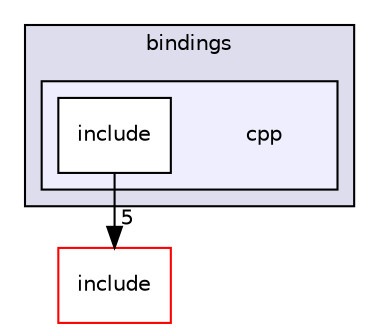 digraph "cpp" {
  compound=true
  node [ fontsize="10", fontname="Helvetica"];
  edge [ labelfontsize="10", labelfontname="Helvetica"];
  subgraph clusterdir_ea91a2a72b7cbbf988d2bd2cd1d23e49 {
    graph [ bgcolor="#ddddee", pencolor="black", label="bindings" fontname="Helvetica", fontsize="10", URL="dir_ea91a2a72b7cbbf988d2bd2cd1d23e49.html"]
  subgraph clusterdir_53a5031665bcd86213921b48eca04b55 {
    graph [ bgcolor="#eeeeff", pencolor="black", label="" URL="dir_53a5031665bcd86213921b48eca04b55.html"];
    dir_53a5031665bcd86213921b48eca04b55 [shape=plaintext label="cpp"];
    dir_dad1865aa249b16f6d1b0eca22f3c203 [shape=box label="include" color="black" fillcolor="white" style="filled" URL="dir_dad1865aa249b16f6d1b0eca22f3c203.html"];
  }
  }
  dir_b0856f6b0d80ccb263b2f415c91f9e17 [shape=box label="include" fillcolor="white" style="filled" color="red" URL="dir_b0856f6b0d80ccb263b2f415c91f9e17.html"];
  dir_dad1865aa249b16f6d1b0eca22f3c203->dir_b0856f6b0d80ccb263b2f415c91f9e17 [headlabel="5", labeldistance=1.5 headhref="dir_000057_000035.html"];
}
